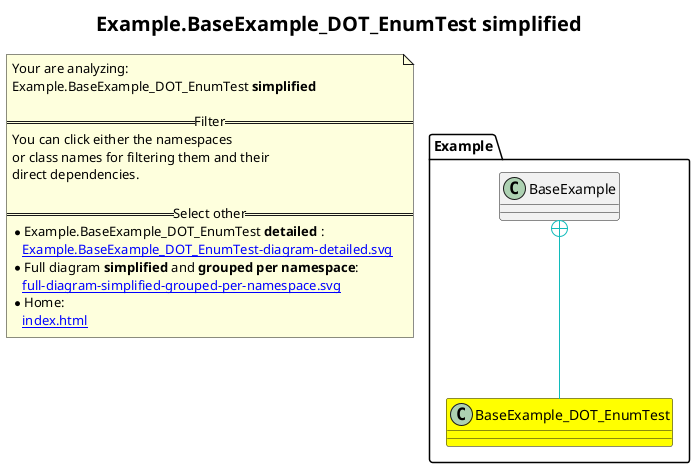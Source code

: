 @startuml
title <size:20>Example.BaseExample_DOT_EnumTest **simplified** </size>
note "Your are analyzing:\nExample.BaseExample_DOT_EnumTest **simplified** \n\n==Filter==\nYou can click either the namespaces \nor class names for filtering them and their\ndirect dependencies.\n\n==Select other==\n* Example.BaseExample_DOT_EnumTest **detailed** :\n   [[Example.BaseExample_DOT_EnumTest-diagram-detailed.svg]]\n* Full diagram **simplified** and **grouped per namespace**:\n   [[full-diagram-simplified-grouped-per-namespace.svg]]\n* Home:\n   [[index.html]]" as FloatingNote
class Example.BaseExample_DOT_EnumTest [[Example.BaseExample_DOT_EnumTest-diagram-simplified.svg]] #yellow {
}
class Example.BaseExample [[Example.BaseExample-diagram-simplified.svg]]  {
}
 ' *************************************** 
 ' *************************************** 
 ' *************************************** 
' Class relations extracted from namespace:
' Example
Example.BaseExample +-[#10BBBB]- Example.BaseExample_DOT_EnumTest 
@enduml